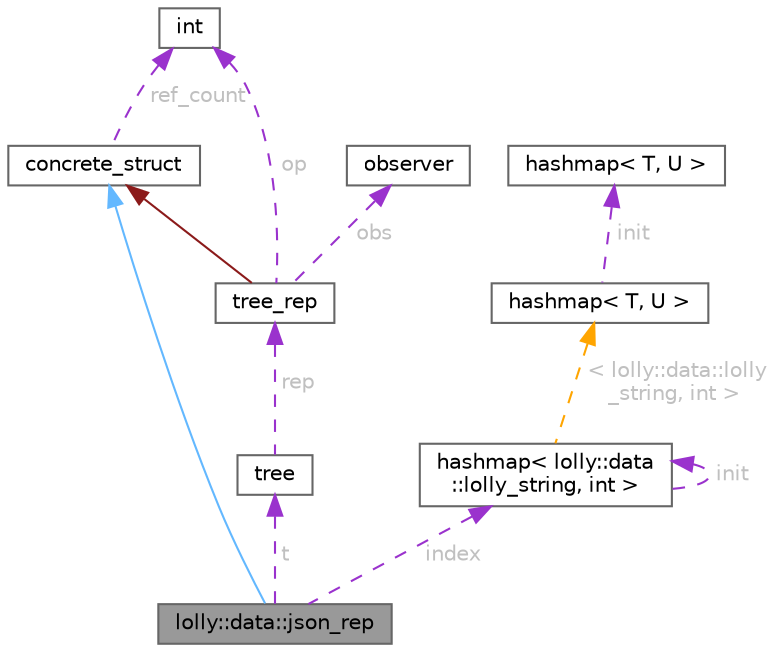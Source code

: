 digraph "lolly::data::json_rep"
{
 // LATEX_PDF_SIZE
  bgcolor="transparent";
  edge [fontname=Helvetica,fontsize=10,labelfontname=Helvetica,labelfontsize=10];
  node [fontname=Helvetica,fontsize=10,shape=box,height=0.2,width=0.4];
  Node1 [id="Node000001",label="lolly::data::json_rep",height=0.2,width=0.4,color="gray40", fillcolor="grey60", style="filled", fontcolor="black",tooltip=" "];
  Node2 -> Node1 [id="edge1_Node000001_Node000002",dir="back",color="steelblue1",style="solid",tooltip=" "];
  Node2 [id="Node000002",label="concrete_struct",height=0.2,width=0.4,color="gray40", fillcolor="white", style="filled",URL="$structconcrete__struct.html",tooltip="Structure representing a concrete object with a reference count."];
  Node3 -> Node2 [id="edge2_Node000002_Node000003",dir="back",color="darkorchid3",style="dashed",tooltip=" ",label=" ref_count",fontcolor="grey" ];
  Node3 [id="Node000003",label="int",height=0.2,width=0.4,color="gray40", fillcolor="white", style="filled",tooltip=" "];
  Node4 -> Node1 [id="edge3_Node000001_Node000004",dir="back",color="darkorchid3",style="dashed",tooltip=" ",label=" t",fontcolor="grey" ];
  Node4 [id="Node000004",label="tree",height=0.2,width=0.4,color="gray40", fillcolor="white", style="filled",URL="$classtree.html",tooltip=" "];
  Node5 -> Node4 [id="edge4_Node000004_Node000005",dir="back",color="darkorchid3",style="dashed",tooltip=" ",label=" rep",fontcolor="grey" ];
  Node5 [id="Node000005",label="tree_rep",height=0.2,width=0.4,color="gray40", fillcolor="white", style="filled",URL="$classtree__rep.html",tooltip=" "];
  Node2 -> Node5 [id="edge5_Node000005_Node000002",dir="back",color="firebrick4",style="solid",tooltip=" "];
  Node3 -> Node5 [id="edge6_Node000005_Node000003",dir="back",color="darkorchid3",style="dashed",tooltip=" ",label=" op",fontcolor="grey" ];
  Node6 -> Node5 [id="edge7_Node000005_Node000006",dir="back",color="darkorchid3",style="dashed",tooltip=" ",label=" obs",fontcolor="grey" ];
  Node6 [id="Node000006",label="observer",height=0.2,width=0.4,color="gray40", fillcolor="white", style="filled",URL="$classobserver.html",tooltip=" "];
  Node7 -> Node1 [id="edge8_Node000001_Node000007",dir="back",color="darkorchid3",style="dashed",tooltip=" ",label=" index",fontcolor="grey" ];
  Node7 [id="Node000007",label="hashmap\< lolly::data\l::lolly_string, int \>",height=0.2,width=0.4,color="gray40", fillcolor="white", style="filled",URL="$classhashmap.html",tooltip=" "];
  Node7 -> Node7 [id="edge9_Node000007_Node000007",dir="back",color="darkorchid3",style="dashed",tooltip=" ",label=" init",fontcolor="grey" ];
  Node8 -> Node7 [id="edge10_Node000007_Node000008",dir="back",color="orange",style="dashed",tooltip=" ",label=" \< lolly::data::lolly\l_string, int \>",fontcolor="grey" ];
  Node8 [id="Node000008",label="hashmap\< T, U \>",height=0.2,width=0.4,color="gray40", fillcolor="white", style="filled",URL="$classhashmap.html",tooltip="A simple hashmap class implementation."];
  Node9 -> Node8 [id="edge11_Node000008_Node000009",dir="back",color="darkorchid3",style="dashed",tooltip=" ",label=" init",fontcolor="grey" ];
  Node9 [id="Node000009",label="hashmap\< T, U \>",height=0.2,width=0.4,color="gray40", fillcolor="white", style="filled",tooltip=" "];
}
